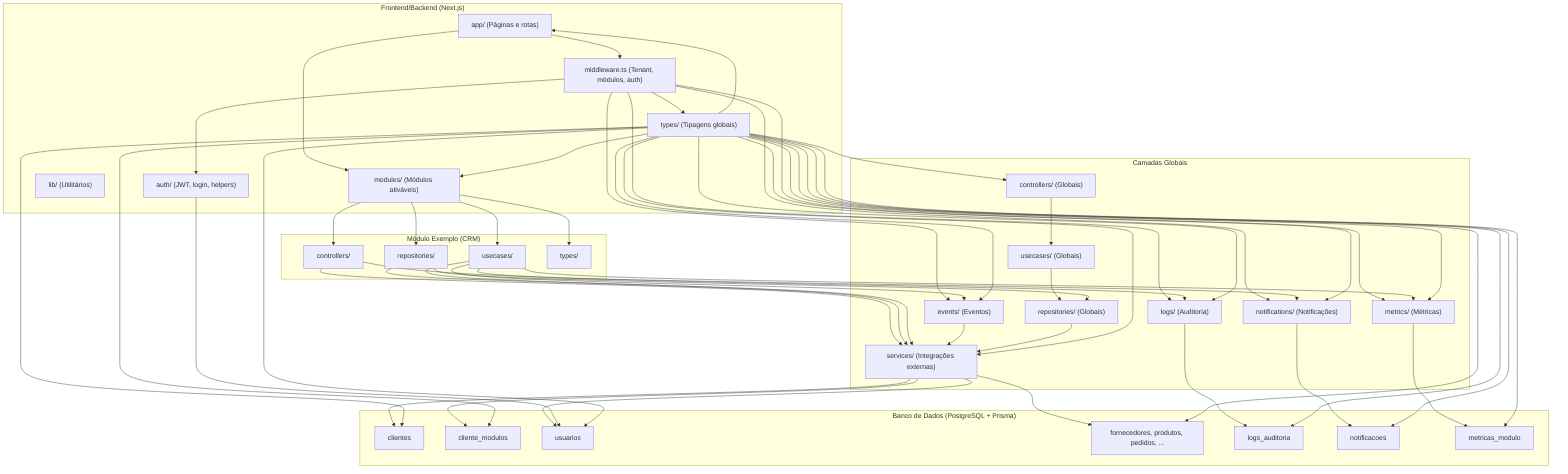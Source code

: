 flowchart TD
    subgraph "Frontend/Backend (Next.js)"
        APP["app/ (Páginas e rotas)"]
        MODULES["modules/ (Módulos ativáveis)"]
        LIB["lib/ (Utilitários)"]
        MIDDLEWARE["middleware.ts (Tenant, módulos, auth)"]
        AUTH["auth/ (JWT, login, helpers)"]
        TYPES["types/ (Tipagens globais)"]
    end

    subgraph "Módulo Exemplo (CRM)"
        CRM_CONTROLLERS["controllers/"]
        CRM_USECASES["usecases/"]
        CRM_REPOS["repositories/"]
        CRM_TYPES["types/"]
    end

    subgraph "Camadas Globais"
        SERVICES["services/ (Integrações externas)"]
        REPOS["repositories/ (Globais)"]
        USECASES["usecases/ (Globais)"]
        CONTROLLERS["controllers/ (Globais)"]
        LOGS["logs/ (Auditoria)"]
        EVENTS["events/ (Eventos)"]
        NOTIFS["notifications/ (Notificações)"]
        METRICS["metrics/ (Métricas)"]
    end

    subgraph "Banco de Dados (PostgreSQL + Prisma)"
        CLIENTES["clientes"]
        CLIENTE_MODULOS["cliente_modulos"]
        USUARIOS["usuarios"]
        TABELAS["fornecedores, produtos, pedidos, ..."]
        LOGS_AUD["logs_auditoria"]
        NOTIFICACOES["notificacoes"]
        METRICAS["metricas_modulo"]
    end

    APP --> MIDDLEWARE
    APP --> MODULES
    MODULES --> CRM_CONTROLLERS
    MODULES --> CRM_USECASES
    MODULES --> CRM_REPOS
    MODULES --> CRM_TYPES
    MIDDLEWARE --> AUTH
    MIDDLEWARE --> TYPES
    CRM_CONTROLLERS --> SERVICES
    CRM_USECASES --> SERVICES
    CRM_REPOS --> SERVICES
    SERVICES --> CLIENTES
    SERVICES --> CLIENTE_MODULOS
    SERVICES --> USUARIOS
    SERVICES --> TABELAS
    LOGS --> LOGS_AUD
    NOTIFS --> NOTIFICACOES
    METRICS --> METRICAS
    EVENTS --> SERVICES
    CONTROLLERS --> USECASES
    USECASES --> REPOS
    REPOS --> SERVICES
    MIDDLEWARE --> LOGS
    MIDDLEWARE --> EVENTS
    MIDDLEWARE --> NOTIFS
    MIDDLEWARE --> METRICS
    CRM_CONTROLLERS --> LOGS
    CRM_USECASES --> EVENTS
    CRM_USECASES --> METRICS
    CRM_USECASES --> NOTIFS
    CRM_REPOS --> REPOS
    AUTH --> USUARIOS
    TYPES --> APP
    TYPES --> MODULES
    TYPES --> SERVICES
    TYPES --> CONTROLLERS
    TYPES --> LOGS
    TYPES --> EVENTS
    TYPES --> NOTIFS
    TYPES --> METRICS
    TYPES --> CLIENTES
    TYPES --> CLIENTE_MODULOS
    TYPES --> USUARIOS
    TYPES --> TABELAS
    TYPES --> LOGS_AUD
    TYPES --> NOTIFICACOES
    TYPES --> METRICAS